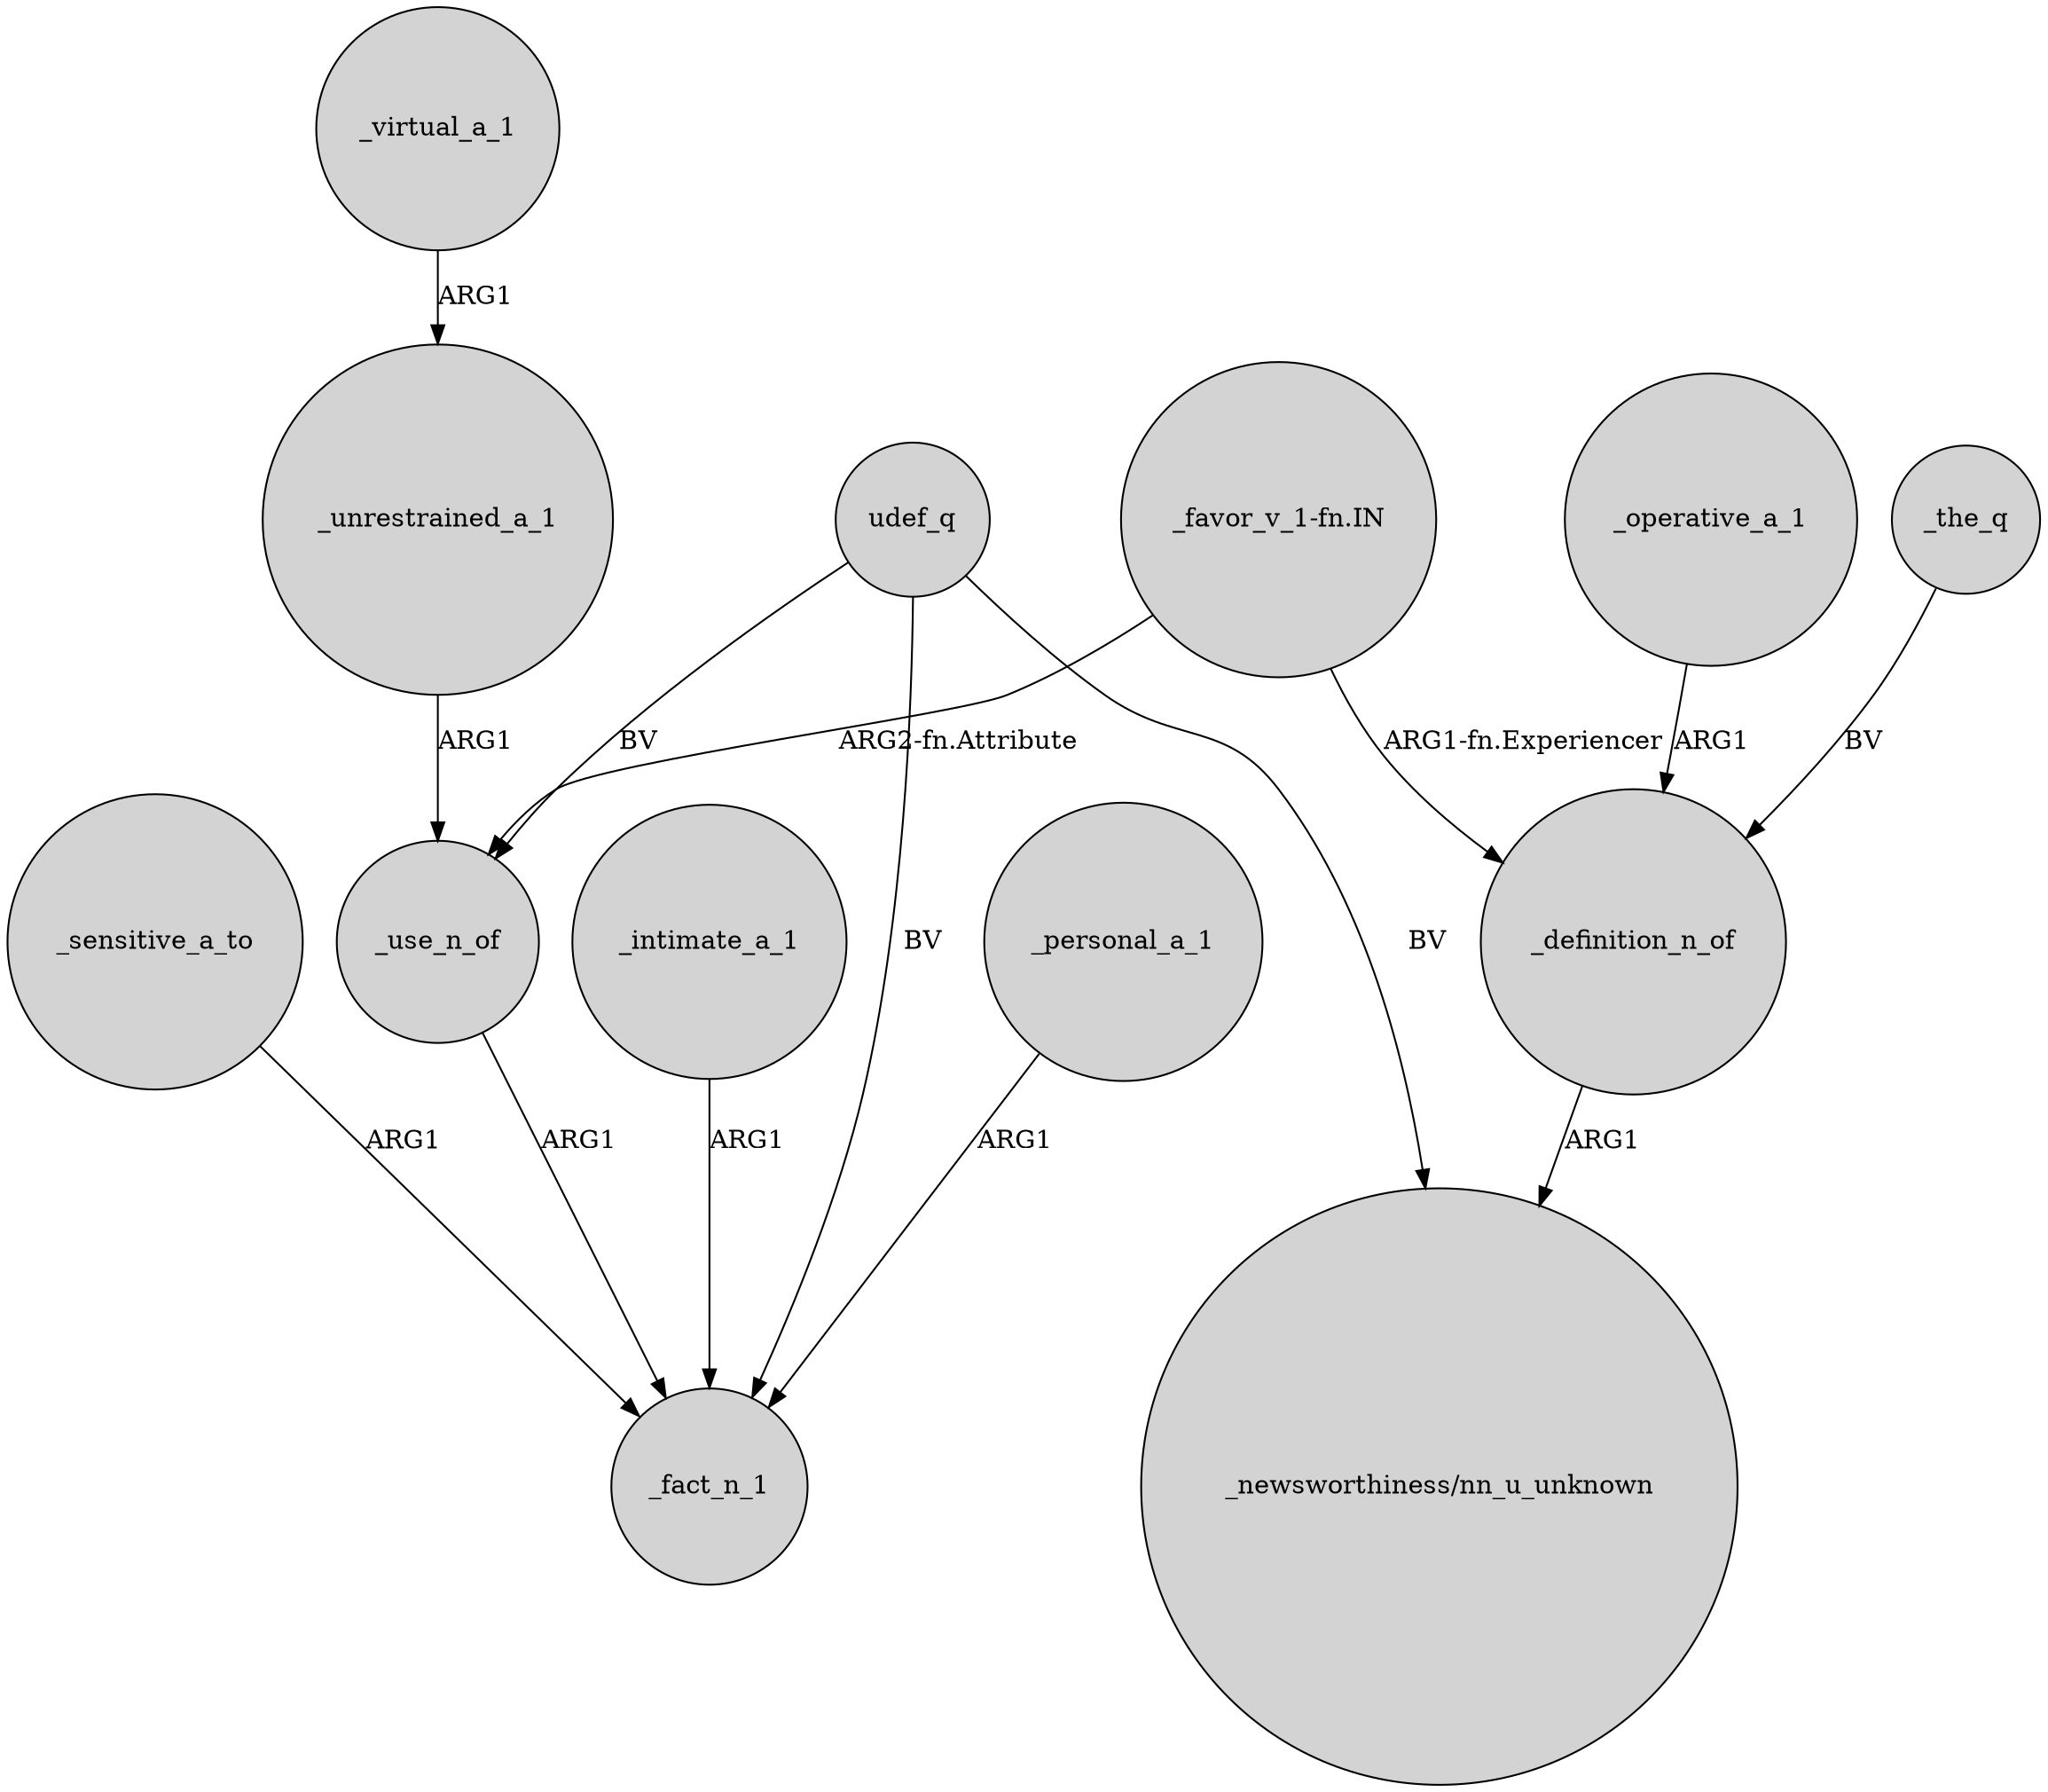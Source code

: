 digraph {
	node [shape=circle style=filled]
	_intimate_a_1 -> _fact_n_1 [label=ARG1]
	_personal_a_1 -> _fact_n_1 [label=ARG1]
	_definition_n_of -> "_newsworthiness/nn_u_unknown" [label=ARG1]
	"_favor_v_1-fn.IN" -> _use_n_of [label="ARG2-fn.Attribute"]
	udef_q -> "_newsworthiness/nn_u_unknown" [label=BV]
	_sensitive_a_to -> _fact_n_1 [label=ARG1]
	_the_q -> _definition_n_of [label=BV]
	_unrestrained_a_1 -> _use_n_of [label=ARG1]
	"_favor_v_1-fn.IN" -> _definition_n_of [label="ARG1-fn.Experiencer"]
	udef_q -> _fact_n_1 [label=BV]
	udef_q -> _use_n_of [label=BV]
	_use_n_of -> _fact_n_1 [label=ARG1]
	_virtual_a_1 -> _unrestrained_a_1 [label=ARG1]
	_operative_a_1 -> _definition_n_of [label=ARG1]
}
